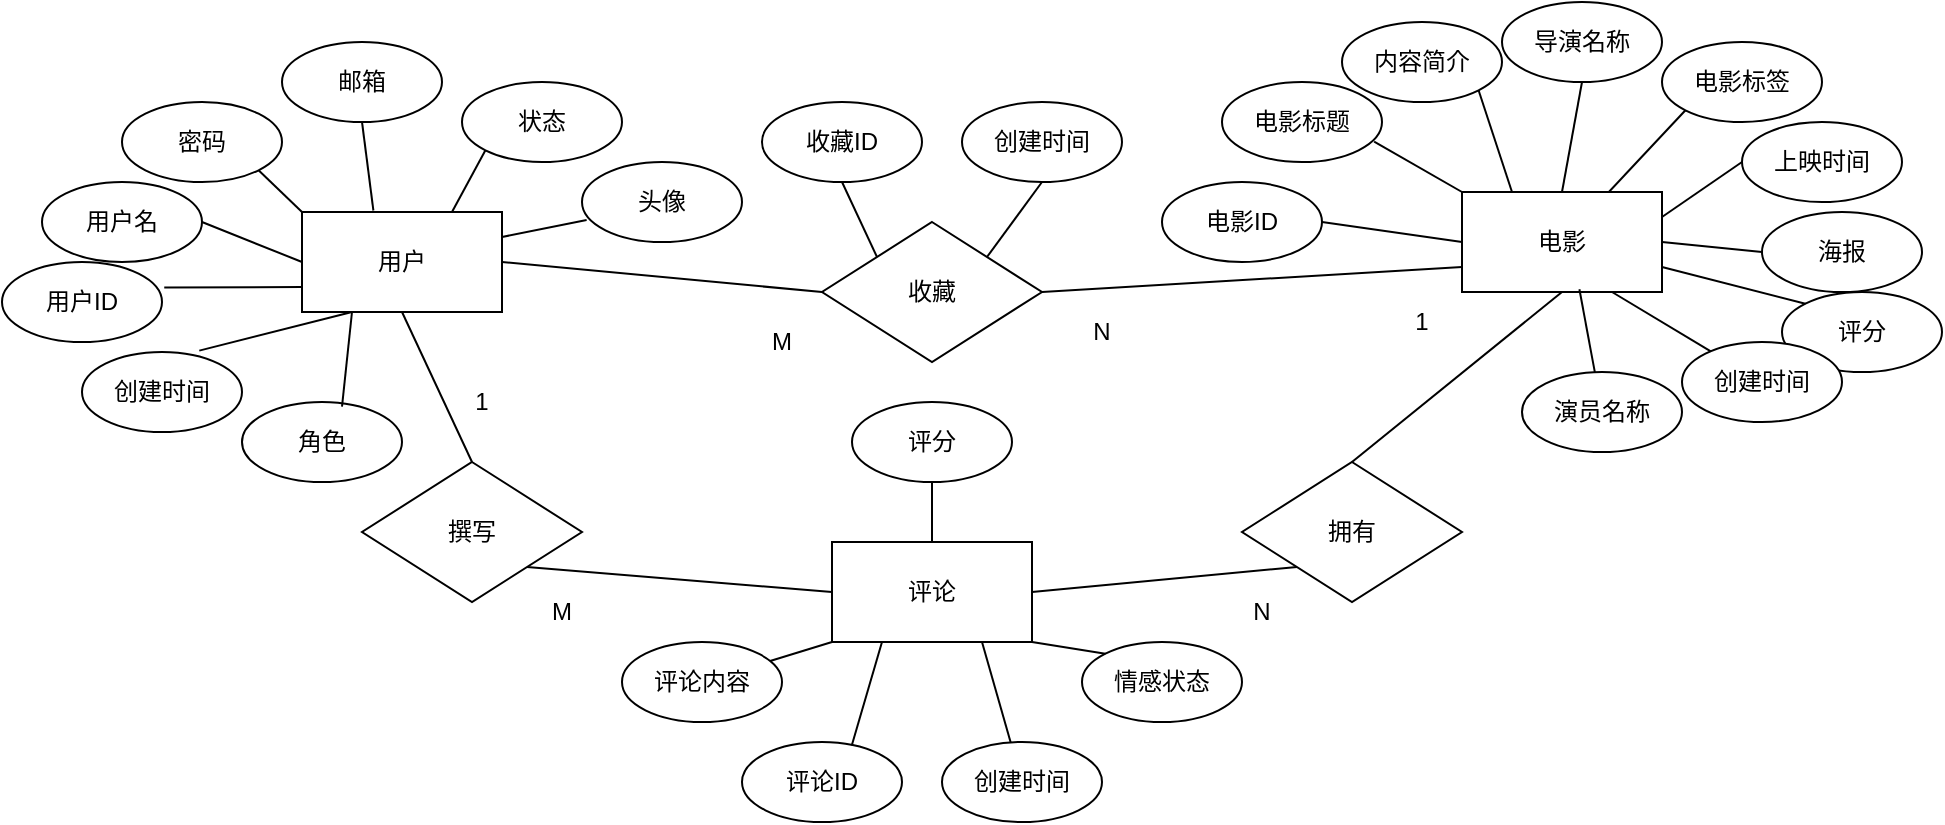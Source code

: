 <mxfile version="22.1.16" type="device">
  <diagram id="R2lEEEUBdFMjLlhIrx00" name="Page-1">
    <mxGraphModel dx="1448" dy="670" grid="1" gridSize="10" guides="1" tooltips="1" connect="1" arrows="1" fold="1" page="1" pageScale="1" pageWidth="850" pageHeight="1100" math="0" shadow="0" extFonts="Permanent Marker^https://fonts.googleapis.com/css?family=Permanent+Marker">
      <root>
        <mxCell id="0" />
        <mxCell id="1" parent="0" />
        <mxCell id="Fh6Lu8cb1re8dtvutPfo-1" value="用户" style="rounded=0;whiteSpace=wrap;html=1;" parent="1" vertex="1">
          <mxGeometry x="180" y="355" width="100" height="50" as="geometry" />
        </mxCell>
        <mxCell id="Fh6Lu8cb1re8dtvutPfo-2" value="电影" style="rounded=0;whiteSpace=wrap;html=1;" parent="1" vertex="1">
          <mxGeometry x="760" y="345" width="100" height="50" as="geometry" />
        </mxCell>
        <mxCell id="Fh6Lu8cb1re8dtvutPfo-3" value="收藏" style="rhombus;whiteSpace=wrap;html=1;" parent="1" vertex="1">
          <mxGeometry x="440" y="360" width="110" height="70" as="geometry" />
        </mxCell>
        <mxCell id="Fh6Lu8cb1re8dtvutPfo-5" value="评论" style="rounded=0;whiteSpace=wrap;html=1;" parent="1" vertex="1">
          <mxGeometry x="445" y="520" width="100" height="50" as="geometry" />
        </mxCell>
        <mxCell id="Fh6Lu8cb1re8dtvutPfo-6" value="拥有" style="rhombus;whiteSpace=wrap;html=1;" parent="1" vertex="1">
          <mxGeometry x="650" y="480" width="110" height="70" as="geometry" />
        </mxCell>
        <mxCell id="Fh6Lu8cb1re8dtvutPfo-7" value="撰写" style="rhombus;whiteSpace=wrap;html=1;" parent="1" vertex="1">
          <mxGeometry x="210" y="480" width="110" height="70" as="geometry" />
        </mxCell>
        <mxCell id="Fh6Lu8cb1re8dtvutPfo-10" value="" style="endArrow=none;html=1;rounded=0;exitX=1;exitY=0.5;exitDx=0;exitDy=0;entryX=0;entryY=0.75;entryDx=0;entryDy=0;" parent="1" source="Fh6Lu8cb1re8dtvutPfo-3" target="Fh6Lu8cb1re8dtvutPfo-2" edge="1">
          <mxGeometry width="50" height="50" relative="1" as="geometry">
            <mxPoint x="530" y="280" as="sourcePoint" />
            <mxPoint x="600" y="280" as="targetPoint" />
          </mxGeometry>
        </mxCell>
        <mxCell id="Fh6Lu8cb1re8dtvutPfo-12" value="" style="endArrow=none;html=1;rounded=0;exitX=0.5;exitY=1;exitDx=0;exitDy=0;entryX=0.5;entryY=0;entryDx=0;entryDy=0;" parent="1" source="Fh6Lu8cb1re8dtvutPfo-1" target="Fh6Lu8cb1re8dtvutPfo-7" edge="1">
          <mxGeometry width="50" height="50" relative="1" as="geometry">
            <mxPoint x="320" y="375" as="sourcePoint" />
            <mxPoint x="390" y="375" as="targetPoint" />
          </mxGeometry>
        </mxCell>
        <mxCell id="Fh6Lu8cb1re8dtvutPfo-13" value="" style="endArrow=none;html=1;rounded=0;exitX=0.5;exitY=1;exitDx=0;exitDy=0;entryX=0.5;entryY=0;entryDx=0;entryDy=0;" parent="1" source="Fh6Lu8cb1re8dtvutPfo-2" target="Fh6Lu8cb1re8dtvutPfo-6" edge="1">
          <mxGeometry width="50" height="50" relative="1" as="geometry">
            <mxPoint x="330" y="385" as="sourcePoint" />
            <mxPoint x="400" y="385" as="targetPoint" />
          </mxGeometry>
        </mxCell>
        <mxCell id="Fh6Lu8cb1re8dtvutPfo-14" value="" style="endArrow=none;html=1;rounded=0;exitX=1;exitY=1;exitDx=0;exitDy=0;entryX=0;entryY=0.5;entryDx=0;entryDy=0;" parent="1" source="Fh6Lu8cb1re8dtvutPfo-7" target="Fh6Lu8cb1re8dtvutPfo-5" edge="1">
          <mxGeometry width="50" height="50" relative="1" as="geometry">
            <mxPoint x="340" y="395" as="sourcePoint" />
            <mxPoint x="410" y="395" as="targetPoint" />
          </mxGeometry>
        </mxCell>
        <mxCell id="Fh6Lu8cb1re8dtvutPfo-15" value="" style="endArrow=none;html=1;rounded=0;exitX=1;exitY=0.5;exitDx=0;exitDy=0;entryX=0;entryY=1;entryDx=0;entryDy=0;" parent="1" source="Fh6Lu8cb1re8dtvutPfo-5" target="Fh6Lu8cb1re8dtvutPfo-6" edge="1">
          <mxGeometry width="50" height="50" relative="1" as="geometry">
            <mxPoint x="350" y="405" as="sourcePoint" />
            <mxPoint x="420" y="405" as="targetPoint" />
          </mxGeometry>
        </mxCell>
        <mxCell id="Fh6Lu8cb1re8dtvutPfo-17" value="N" style="text;html=1;strokeColor=none;fillColor=none;align=center;verticalAlign=middle;whiteSpace=wrap;rounded=0;" parent="1" vertex="1">
          <mxGeometry x="550" y="400" width="60" height="30" as="geometry" />
        </mxCell>
        <mxCell id="Fh6Lu8cb1re8dtvutPfo-18" value="N" style="text;html=1;strokeColor=none;fillColor=none;align=center;verticalAlign=middle;whiteSpace=wrap;rounded=0;" parent="1" vertex="1">
          <mxGeometry x="630" y="540" width="60" height="30" as="geometry" />
        </mxCell>
        <mxCell id="Fh6Lu8cb1re8dtvutPfo-19" value="1" style="text;html=1;strokeColor=none;fillColor=none;align=center;verticalAlign=middle;whiteSpace=wrap;rounded=0;" parent="1" vertex="1">
          <mxGeometry x="710" y="395" width="60" height="30" as="geometry" />
        </mxCell>
        <mxCell id="Fh6Lu8cb1re8dtvutPfo-20" value="1" style="text;html=1;strokeColor=none;fillColor=none;align=center;verticalAlign=middle;whiteSpace=wrap;rounded=0;" parent="1" vertex="1">
          <mxGeometry x="240" y="435" width="60" height="30" as="geometry" />
        </mxCell>
        <mxCell id="Fh6Lu8cb1re8dtvutPfo-21" value="M" style="text;html=1;strokeColor=none;fillColor=none;align=center;verticalAlign=middle;whiteSpace=wrap;rounded=0;" parent="1" vertex="1">
          <mxGeometry x="390" y="405" width="60" height="30" as="geometry" />
        </mxCell>
        <mxCell id="Fh6Lu8cb1re8dtvutPfo-22" value="用户ID" style="ellipse;whiteSpace=wrap;html=1;" parent="1" vertex="1">
          <mxGeometry x="30" y="380" width="80" height="40" as="geometry" />
        </mxCell>
        <mxCell id="Fh6Lu8cb1re8dtvutPfo-23" value="用户名" style="ellipse;whiteSpace=wrap;html=1;" parent="1" vertex="1">
          <mxGeometry x="50" y="340" width="80" height="40" as="geometry" />
        </mxCell>
        <mxCell id="Fh6Lu8cb1re8dtvutPfo-24" value="密码" style="ellipse;whiteSpace=wrap;html=1;" parent="1" vertex="1">
          <mxGeometry x="90" y="300" width="80" height="40" as="geometry" />
        </mxCell>
        <mxCell id="Fh6Lu8cb1re8dtvutPfo-26" value="头像" style="ellipse;whiteSpace=wrap;html=1;" parent="1" vertex="1">
          <mxGeometry x="320" y="330" width="80" height="40" as="geometry" />
        </mxCell>
        <mxCell id="Fh6Lu8cb1re8dtvutPfo-27" value="邮箱" style="ellipse;whiteSpace=wrap;html=1;" parent="1" vertex="1">
          <mxGeometry x="170" y="270" width="80" height="40" as="geometry" />
        </mxCell>
        <mxCell id="Fh6Lu8cb1re8dtvutPfo-28" value="创建时间" style="ellipse;whiteSpace=wrap;html=1;" parent="1" vertex="1">
          <mxGeometry x="70" y="425" width="80" height="40" as="geometry" />
        </mxCell>
        <mxCell id="Fh6Lu8cb1re8dtvutPfo-29" value="状态" style="ellipse;whiteSpace=wrap;html=1;" parent="1" vertex="1">
          <mxGeometry x="260" y="290" width="80" height="40" as="geometry" />
        </mxCell>
        <mxCell id="Fh6Lu8cb1re8dtvutPfo-31" value="" style="endArrow=none;html=1;rounded=0;exitX=1;exitY=0.5;exitDx=0;exitDy=0;entryX=0;entryY=0.5;entryDx=0;entryDy=0;" parent="1" source="Fh6Lu8cb1re8dtvutPfo-1" target="Fh6Lu8cb1re8dtvutPfo-3" edge="1">
          <mxGeometry width="50" height="50" relative="1" as="geometry">
            <mxPoint x="300" y="420" as="sourcePoint" />
            <mxPoint x="490" y="455" as="targetPoint" />
          </mxGeometry>
        </mxCell>
        <mxCell id="Fh6Lu8cb1re8dtvutPfo-16" value="M" style="text;html=1;strokeColor=none;fillColor=none;align=center;verticalAlign=middle;whiteSpace=wrap;rounded=0;" parent="1" vertex="1">
          <mxGeometry x="280" y="540" width="60" height="30" as="geometry" />
        </mxCell>
        <mxCell id="Fh6Lu8cb1re8dtvutPfo-35" value="电影ID" style="ellipse;whiteSpace=wrap;html=1;" parent="1" vertex="1">
          <mxGeometry x="610" y="340" width="80" height="40" as="geometry" />
        </mxCell>
        <mxCell id="Fh6Lu8cb1re8dtvutPfo-36" value="电影标题" style="ellipse;whiteSpace=wrap;html=1;" parent="1" vertex="1">
          <mxGeometry x="640" y="290" width="80" height="40" as="geometry" />
        </mxCell>
        <mxCell id="Fh6Lu8cb1re8dtvutPfo-37" value="内容简介" style="ellipse;whiteSpace=wrap;html=1;" parent="1" vertex="1">
          <mxGeometry x="700" y="260" width="80" height="40" as="geometry" />
        </mxCell>
        <mxCell id="Fh6Lu8cb1re8dtvutPfo-38" value="评分" style="ellipse;whiteSpace=wrap;html=1;" parent="1" vertex="1">
          <mxGeometry x="920" y="395" width="80" height="40" as="geometry" />
        </mxCell>
        <mxCell id="Fh6Lu8cb1re8dtvutPfo-39" value="导演名称" style="ellipse;whiteSpace=wrap;html=1;" parent="1" vertex="1">
          <mxGeometry x="780" y="250" width="80" height="40" as="geometry" />
        </mxCell>
        <mxCell id="Fh6Lu8cb1re8dtvutPfo-40" value="电影标签" style="ellipse;whiteSpace=wrap;html=1;" parent="1" vertex="1">
          <mxGeometry x="860" y="270" width="80" height="40" as="geometry" />
        </mxCell>
        <mxCell id="Fh6Lu8cb1re8dtvutPfo-41" value="上映时间" style="ellipse;whiteSpace=wrap;html=1;" parent="1" vertex="1">
          <mxGeometry x="900" y="310" width="80" height="40" as="geometry" />
        </mxCell>
        <mxCell id="Fh6Lu8cb1re8dtvutPfo-42" value="海报" style="ellipse;whiteSpace=wrap;html=1;" parent="1" vertex="1">
          <mxGeometry x="910" y="355" width="80" height="40" as="geometry" />
        </mxCell>
        <mxCell id="Fh6Lu8cb1re8dtvutPfo-43" value="创建时间" style="ellipse;whiteSpace=wrap;html=1;" parent="1" vertex="1">
          <mxGeometry x="870" y="420" width="80" height="40" as="geometry" />
        </mxCell>
        <mxCell id="Fh6Lu8cb1re8dtvutPfo-46" value="评分" style="ellipse;whiteSpace=wrap;html=1;" parent="1" vertex="1">
          <mxGeometry x="455" y="450" width="80" height="40" as="geometry" />
        </mxCell>
        <mxCell id="Fh6Lu8cb1re8dtvutPfo-47" value="收藏ID" style="ellipse;whiteSpace=wrap;html=1;" parent="1" vertex="1">
          <mxGeometry x="410" y="300" width="80" height="40" as="geometry" />
        </mxCell>
        <mxCell id="Fh6Lu8cb1re8dtvutPfo-50" value="评论内容" style="ellipse;whiteSpace=wrap;html=1;" parent="1" vertex="1">
          <mxGeometry x="340" y="570" width="80" height="40" as="geometry" />
        </mxCell>
        <mxCell id="Fh6Lu8cb1re8dtvutPfo-51" value="情感状态" style="ellipse;whiteSpace=wrap;html=1;" parent="1" vertex="1">
          <mxGeometry x="570" y="570" width="80" height="40" as="geometry" />
        </mxCell>
        <mxCell id="Fh6Lu8cb1re8dtvutPfo-52" value="创建时间" style="ellipse;whiteSpace=wrap;html=1;" parent="1" vertex="1">
          <mxGeometry x="500" y="620" width="80" height="40" as="geometry" />
        </mxCell>
        <mxCell id="Fh6Lu8cb1re8dtvutPfo-55" value="评论ID" style="ellipse;whiteSpace=wrap;html=1;" parent="1" vertex="1">
          <mxGeometry x="400" y="620" width="80" height="40" as="geometry" />
        </mxCell>
        <mxCell id="Fh6Lu8cb1re8dtvutPfo-61" value="" style="endArrow=none;html=1;rounded=0;entryX=1;entryY=1;entryDx=0;entryDy=0;exitX=0;exitY=0;exitDx=0;exitDy=0;" parent="1" source="Fh6Lu8cb1re8dtvutPfo-1" target="Fh6Lu8cb1re8dtvutPfo-24" edge="1">
          <mxGeometry width="50" height="50" relative="1" as="geometry">
            <mxPoint x="380" y="270" as="sourcePoint" />
            <mxPoint x="430" y="220" as="targetPoint" />
          </mxGeometry>
        </mxCell>
        <mxCell id="Fh6Lu8cb1re8dtvutPfo-62" value="" style="endArrow=none;html=1;rounded=0;entryX=0.5;entryY=1;entryDx=0;entryDy=0;exitX=0.357;exitY=-0.015;exitDx=0;exitDy=0;exitPerimeter=0;" parent="1" source="Fh6Lu8cb1re8dtvutPfo-1" target="Fh6Lu8cb1re8dtvutPfo-27" edge="1">
          <mxGeometry width="50" height="50" relative="1" as="geometry">
            <mxPoint x="190" y="365" as="sourcePoint" />
            <mxPoint x="168" y="344" as="targetPoint" />
          </mxGeometry>
        </mxCell>
        <mxCell id="Fh6Lu8cb1re8dtvutPfo-63" value="" style="endArrow=none;html=1;rounded=0;entryX=0;entryY=1;entryDx=0;entryDy=0;exitX=0.75;exitY=0;exitDx=0;exitDy=0;" parent="1" source="Fh6Lu8cb1re8dtvutPfo-1" target="Fh6Lu8cb1re8dtvutPfo-29" edge="1">
          <mxGeometry width="50" height="50" relative="1" as="geometry">
            <mxPoint x="200" y="375" as="sourcePoint" />
            <mxPoint x="178" y="354" as="targetPoint" />
          </mxGeometry>
        </mxCell>
        <mxCell id="Fh6Lu8cb1re8dtvutPfo-65" value="" style="endArrow=none;html=1;rounded=0;entryX=0.029;entryY=0.724;entryDx=0;entryDy=0;exitX=1;exitY=0.25;exitDx=0;exitDy=0;entryPerimeter=0;" parent="1" source="Fh6Lu8cb1re8dtvutPfo-1" target="Fh6Lu8cb1re8dtvutPfo-26" edge="1">
          <mxGeometry width="50" height="50" relative="1" as="geometry">
            <mxPoint x="430" y="240.86" as="sourcePoint" />
            <mxPoint x="447" y="209.86" as="targetPoint" />
          </mxGeometry>
        </mxCell>
        <mxCell id="Fh6Lu8cb1re8dtvutPfo-66" value="" style="endArrow=none;html=1;rounded=0;entryX=0;entryY=0.5;entryDx=0;entryDy=0;exitX=1;exitY=0.5;exitDx=0;exitDy=0;" parent="1" source="Fh6Lu8cb1re8dtvutPfo-23" target="Fh6Lu8cb1re8dtvutPfo-1" edge="1">
          <mxGeometry width="50" height="50" relative="1" as="geometry">
            <mxPoint x="440" y="250.86" as="sourcePoint" />
            <mxPoint x="457" y="219.86" as="targetPoint" />
          </mxGeometry>
        </mxCell>
        <mxCell id="Fh6Lu8cb1re8dtvutPfo-67" value="" style="endArrow=none;html=1;rounded=0;entryX=0;entryY=0.75;entryDx=0;entryDy=0;exitX=1.014;exitY=0.32;exitDx=0;exitDy=0;exitPerimeter=0;" parent="1" source="Fh6Lu8cb1re8dtvutPfo-22" target="Fh6Lu8cb1re8dtvutPfo-1" edge="1">
          <mxGeometry width="50" height="50" relative="1" as="geometry">
            <mxPoint x="450" y="260.86" as="sourcePoint" />
            <mxPoint x="467" y="229.86" as="targetPoint" />
          </mxGeometry>
        </mxCell>
        <mxCell id="Fh6Lu8cb1re8dtvutPfo-68" value="" style="endArrow=none;html=1;rounded=0;entryX=0.25;entryY=1;entryDx=0;entryDy=0;exitX=0.733;exitY=-0.017;exitDx=0;exitDy=0;exitPerimeter=0;" parent="1" source="Fh6Lu8cb1re8dtvutPfo-28" target="Fh6Lu8cb1re8dtvutPfo-1" edge="1">
          <mxGeometry width="50" height="50" relative="1" as="geometry">
            <mxPoint x="460" y="270.86" as="sourcePoint" />
            <mxPoint x="477" y="239.86" as="targetPoint" />
          </mxGeometry>
        </mxCell>
        <mxCell id="Fh6Lu8cb1re8dtvutPfo-70" value="" style="endArrow=none;html=1;rounded=0;entryX=1;entryY=0.5;entryDx=0;entryDy=0;exitX=0;exitY=0.5;exitDx=0;exitDy=0;" parent="1" source="Fh6Lu8cb1re8dtvutPfo-2" target="Fh6Lu8cb1re8dtvutPfo-35" edge="1">
          <mxGeometry width="50" height="50" relative="1" as="geometry">
            <mxPoint x="760" y="350" as="sourcePoint" />
            <mxPoint x="498" y="442" as="targetPoint" />
          </mxGeometry>
        </mxCell>
        <mxCell id="Fh6Lu8cb1re8dtvutPfo-71" value="" style="endArrow=none;html=1;rounded=0;entryX=0.951;entryY=0.744;entryDx=0;entryDy=0;exitX=0;exitY=0;exitDx=0;exitDy=0;entryPerimeter=0;" parent="1" source="Fh6Lu8cb1re8dtvutPfo-2" target="Fh6Lu8cb1re8dtvutPfo-36" edge="1">
          <mxGeometry width="50" height="50" relative="1" as="geometry">
            <mxPoint x="480" y="480" as="sourcePoint" />
            <mxPoint x="508" y="452" as="targetPoint" />
          </mxGeometry>
        </mxCell>
        <mxCell id="Fh6Lu8cb1re8dtvutPfo-73" value="" style="endArrow=none;html=1;rounded=0;entryX=0.5;entryY=1;entryDx=0;entryDy=0;exitX=0.5;exitY=0;exitDx=0;exitDy=0;" parent="1" source="Fh6Lu8cb1re8dtvutPfo-2" target="Fh6Lu8cb1re8dtvutPfo-39" edge="1">
          <mxGeometry width="50" height="50" relative="1" as="geometry">
            <mxPoint x="560" y="250" as="sourcePoint" />
            <mxPoint x="550" y="180" as="targetPoint" />
          </mxGeometry>
        </mxCell>
        <mxCell id="Fh6Lu8cb1re8dtvutPfo-74" value="" style="endArrow=none;html=1;rounded=0;entryX=0;entryY=1;entryDx=0;entryDy=0;" parent="1" source="Fh6Lu8cb1re8dtvutPfo-2" target="Fh6Lu8cb1re8dtvutPfo-40" edge="1">
          <mxGeometry width="50" height="50" relative="1" as="geometry">
            <mxPoint x="570" y="260" as="sourcePoint" />
            <mxPoint x="560" y="190" as="targetPoint" />
          </mxGeometry>
        </mxCell>
        <mxCell id="Fh6Lu8cb1re8dtvutPfo-75" value="" style="endArrow=none;html=1;rounded=0;exitX=1;exitY=1;exitDx=0;exitDy=0;entryX=0.25;entryY=0;entryDx=0;entryDy=0;" parent="1" source="Fh6Lu8cb1re8dtvutPfo-37" target="Fh6Lu8cb1re8dtvutPfo-2" edge="1">
          <mxGeometry width="50" height="50" relative="1" as="geometry">
            <mxPoint x="580" y="270" as="sourcePoint" />
            <mxPoint x="570" y="200" as="targetPoint" />
          </mxGeometry>
        </mxCell>
        <mxCell id="Fh6Lu8cb1re8dtvutPfo-76" value="" style="endArrow=none;html=1;rounded=0;entryX=0;entryY=0.5;entryDx=0;entryDy=0;exitX=1;exitY=0.5;exitDx=0;exitDy=0;" parent="1" source="Fh6Lu8cb1re8dtvutPfo-2" target="Fh6Lu8cb1re8dtvutPfo-42" edge="1">
          <mxGeometry width="50" height="50" relative="1" as="geometry">
            <mxPoint x="590" y="280" as="sourcePoint" />
            <mxPoint x="580" y="210" as="targetPoint" />
          </mxGeometry>
        </mxCell>
        <mxCell id="Fh6Lu8cb1re8dtvutPfo-77" value="" style="endArrow=none;html=1;rounded=0;entryX=0;entryY=0.5;entryDx=0;entryDy=0;exitX=1;exitY=0.25;exitDx=0;exitDy=0;" parent="1" source="Fh6Lu8cb1re8dtvutPfo-2" target="Fh6Lu8cb1re8dtvutPfo-41" edge="1">
          <mxGeometry width="50" height="50" relative="1" as="geometry">
            <mxPoint x="600" y="290" as="sourcePoint" />
            <mxPoint x="590" y="220" as="targetPoint" />
          </mxGeometry>
        </mxCell>
        <mxCell id="Fh6Lu8cb1re8dtvutPfo-78" value="" style="endArrow=none;html=1;rounded=0;entryX=0.75;entryY=1;entryDx=0;entryDy=0;" parent="1" source="Fh6Lu8cb1re8dtvutPfo-43" target="Fh6Lu8cb1re8dtvutPfo-2" edge="1">
          <mxGeometry width="50" height="50" relative="1" as="geometry">
            <mxPoint x="610" y="300" as="sourcePoint" />
            <mxPoint x="600" y="230" as="targetPoint" />
          </mxGeometry>
        </mxCell>
        <mxCell id="Fh6Lu8cb1re8dtvutPfo-79" value="" style="endArrow=none;html=1;rounded=0;entryX=0;entryY=0;entryDx=0;entryDy=0;exitX=1;exitY=0.75;exitDx=0;exitDy=0;" parent="1" source="Fh6Lu8cb1re8dtvutPfo-2" target="Fh6Lu8cb1re8dtvutPfo-38" edge="1">
          <mxGeometry width="50" height="50" relative="1" as="geometry">
            <mxPoint x="860" y="400" as="sourcePoint" />
            <mxPoint x="610" y="240" as="targetPoint" />
          </mxGeometry>
        </mxCell>
        <mxCell id="Fh6Lu8cb1re8dtvutPfo-80" value="" style="endArrow=none;html=1;rounded=0;entryX=0;entryY=0;entryDx=0;entryDy=0;exitX=1;exitY=1;exitDx=0;exitDy=0;" parent="1" source="Fh6Lu8cb1re8dtvutPfo-5" target="Fh6Lu8cb1re8dtvutPfo-51" edge="1">
          <mxGeometry width="50" height="50" relative="1" as="geometry">
            <mxPoint x="630" y="320" as="sourcePoint" />
            <mxPoint x="620" y="250" as="targetPoint" />
          </mxGeometry>
        </mxCell>
        <mxCell id="Fh6Lu8cb1re8dtvutPfo-81" value="" style="endArrow=none;html=1;rounded=0;exitX=0.75;exitY=1;exitDx=0;exitDy=0;" parent="1" source="Fh6Lu8cb1re8dtvutPfo-5" target="Fh6Lu8cb1re8dtvutPfo-52" edge="1">
          <mxGeometry width="50" height="50" relative="1" as="geometry">
            <mxPoint x="640" y="330" as="sourcePoint" />
            <mxPoint x="630" y="260" as="targetPoint" />
          </mxGeometry>
        </mxCell>
        <mxCell id="Fh6Lu8cb1re8dtvutPfo-82" value="" style="endArrow=none;html=1;rounded=0;entryX=0.686;entryY=0.043;entryDx=0;entryDy=0;entryPerimeter=0;exitX=0.25;exitY=1;exitDx=0;exitDy=0;" parent="1" source="Fh6Lu8cb1re8dtvutPfo-5" target="Fh6Lu8cb1re8dtvutPfo-55" edge="1">
          <mxGeometry width="50" height="50" relative="1" as="geometry">
            <mxPoint x="490" y="560" as="sourcePoint" />
            <mxPoint x="640" y="270" as="targetPoint" />
          </mxGeometry>
        </mxCell>
        <mxCell id="Fh6Lu8cb1re8dtvutPfo-83" value="" style="endArrow=none;html=1;rounded=0;exitX=0;exitY=1;exitDx=0;exitDy=0;" parent="1" source="Fh6Lu8cb1re8dtvutPfo-5" target="Fh6Lu8cb1re8dtvutPfo-50" edge="1">
          <mxGeometry width="50" height="50" relative="1" as="geometry">
            <mxPoint x="660" y="350" as="sourcePoint" />
            <mxPoint x="650" y="280" as="targetPoint" />
          </mxGeometry>
        </mxCell>
        <mxCell id="mBpeOzXWRkAbc6wUv3ee-2" value="创建时间" style="ellipse;whiteSpace=wrap;html=1;" parent="1" vertex="1">
          <mxGeometry x="510" y="300" width="80" height="40" as="geometry" />
        </mxCell>
        <mxCell id="mBpeOzXWRkAbc6wUv3ee-3" value="" style="endArrow=none;html=1;rounded=0;exitX=0.5;exitY=1;exitDx=0;exitDy=0;entryX=0;entryY=0;entryDx=0;entryDy=0;" parent="1" source="Fh6Lu8cb1re8dtvutPfo-47" target="Fh6Lu8cb1re8dtvutPfo-3" edge="1">
          <mxGeometry width="50" height="50" relative="1" as="geometry">
            <mxPoint x="290" y="390" as="sourcePoint" />
            <mxPoint x="450" y="405" as="targetPoint" />
          </mxGeometry>
        </mxCell>
        <mxCell id="mBpeOzXWRkAbc6wUv3ee-4" value="" style="endArrow=none;html=1;rounded=0;exitX=0.5;exitY=1;exitDx=0;exitDy=0;entryX=1;entryY=0;entryDx=0;entryDy=0;" parent="1" source="mBpeOzXWRkAbc6wUv3ee-2" target="Fh6Lu8cb1re8dtvutPfo-3" edge="1">
          <mxGeometry width="50" height="50" relative="1" as="geometry">
            <mxPoint x="460" y="350" as="sourcePoint" />
            <mxPoint x="478" y="388" as="targetPoint" />
          </mxGeometry>
        </mxCell>
        <mxCell id="EgHWhTfz2MefOKEsKqVR-2" value="" style="endArrow=none;html=1;rounded=0;exitX=0.5;exitY=1;exitDx=0;exitDy=0;entryX=0.5;entryY=0;entryDx=0;entryDy=0;" parent="1" source="Fh6Lu8cb1re8dtvutPfo-46" target="Fh6Lu8cb1re8dtvutPfo-5" edge="1">
          <mxGeometry width="50" height="50" relative="1" as="geometry">
            <mxPoint x="520" y="509" as="sourcePoint" />
            <mxPoint x="672" y="521" as="targetPoint" />
          </mxGeometry>
        </mxCell>
        <mxCell id="zk-n_JNucguYWul0IUr9-1" value="角色" style="ellipse;whiteSpace=wrap;html=1;" vertex="1" parent="1">
          <mxGeometry x="150" y="450" width="80" height="40" as="geometry" />
        </mxCell>
        <mxCell id="zk-n_JNucguYWul0IUr9-2" value="" style="endArrow=none;html=1;rounded=0;entryX=0.25;entryY=1;entryDx=0;entryDy=0;exitX=0.625;exitY=0.058;exitDx=0;exitDy=0;exitPerimeter=0;" edge="1" parent="1" source="zk-n_JNucguYWul0IUr9-1" target="Fh6Lu8cb1re8dtvutPfo-1">
          <mxGeometry width="50" height="50" relative="1" as="geometry">
            <mxPoint x="139" y="434" as="sourcePoint" />
            <mxPoint x="215" y="415" as="targetPoint" />
          </mxGeometry>
        </mxCell>
        <mxCell id="zk-n_JNucguYWul0IUr9-3" value="演员名称" style="ellipse;whiteSpace=wrap;html=1;" vertex="1" parent="1">
          <mxGeometry x="790" y="435" width="80" height="40" as="geometry" />
        </mxCell>
        <mxCell id="zk-n_JNucguYWul0IUr9-4" value="" style="endArrow=none;html=1;rounded=0;entryX=0.587;entryY=0.973;entryDx=0;entryDy=0;entryPerimeter=0;" edge="1" parent="1" source="zk-n_JNucguYWul0IUr9-3" target="Fh6Lu8cb1re8dtvutPfo-2">
          <mxGeometry width="50" height="50" relative="1" as="geometry">
            <mxPoint x="894" y="435" as="sourcePoint" />
            <mxPoint x="845" y="405" as="targetPoint" />
          </mxGeometry>
        </mxCell>
      </root>
    </mxGraphModel>
  </diagram>
</mxfile>
